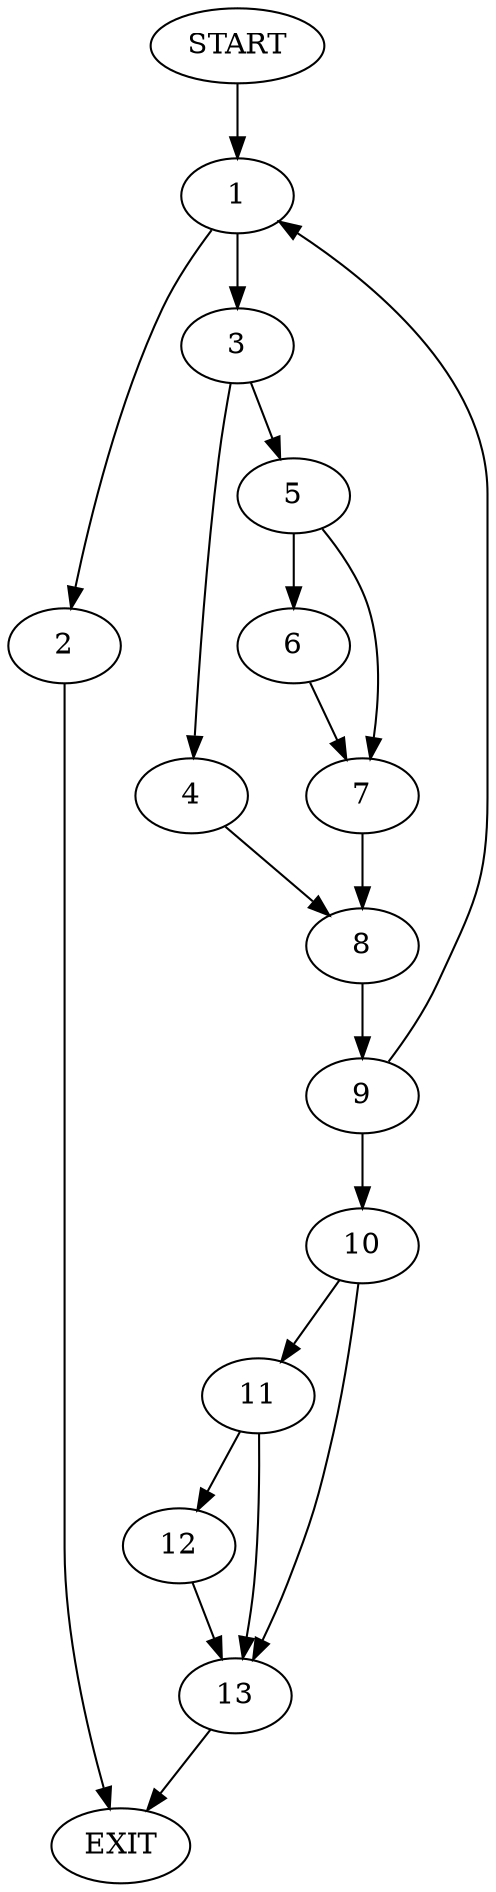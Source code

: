 digraph { 
0 [label="START"];
1;
2;
3;
4;
5;
6;
7;
8;
9;
10;
11;
12;
13;
14[label="EXIT"];
0 -> 1;
1 -> 2;
1 -> 3;
2 -> 14;
3 -> 4;
3 -> 5;
4 -> 8;
5 -> 6;
5 -> 7;
6 -> 7;
7 -> 8;
8 -> 9;
9 -> 1;
9 -> 10;
10 -> 11;
10 -> 13;
11 -> 13;
11 -> 12;
12 -> 13;
13 -> 14;
}